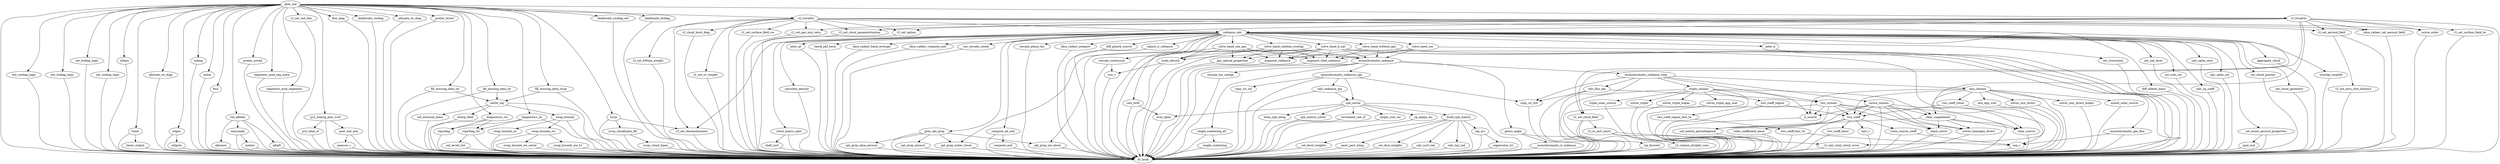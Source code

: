 digraph G {
glue_rad -> dr_hook;
glue_rad -> init_swdiag_logic;
glue_rad -> init_lwdiag_logic;
glue_rad -> set_lwdiag_logic;
glue_rad -> set_swdiag_logic;
glue_rad -> tilepts;
glue_rad -> timer;
glue_rad -> allocate_sw_diag;
glue_rad -> solpos;
glue_rad -> solang;
glue_rad -> solinc;
glue_rad -> ftsa;
glue_rad -> tile_albedo;
glue_rad -> prelim_swrad;
glue_rad -> segments_mod_seg_meta;
glue_rad -> segments_mod_segments;
glue_rad -> r2_set_rad_dim;
glue_rad -> r2_swrad3z;
glue_rad -> fill_missing_data_sw;
glue_rad -> pc2_homog_plus_turb;
glue_rad -> flux_diag;
glue_rad -> diagnostics_sw;
glue_rad -> deallocate_swdiag;
glue_rad -> allocate_lw_diag;
glue_rad -> prelim_lwrad;
glue_rad -> r2_lwrad3z;
glue_rad -> fill_missing_data_lw;
glue_rad -> isccp;
glue_rad -> fill_missing_data_isccp;
glue_rad -> diagnostics_lw;
glue_rad -> deallocate_swdiag_ext;
glue_rad -> deallocate_lwdiag;
init_swdiag_logic -> dr_hook;
init_lwdiag_logic -> dr_hook;
set_lwdiag_logic -> dr_hook;
set_swdiag_logic -> dr_hook;
tilepts -> dr_hook;
timer -> dr_hook;
timer -> timer_output;
timer_output -> dr_hook;
allocate_sw_diag -> dr_hook;
solpos -> dr_hook;
solpos -> orbprm;
orbprm -> dr_hook;
solang -> dr_hook;
solinc -> dr_hook;
ftsa -> dr_hook;
tile_albedo -> dr_hook;
tile_albedo -> albpft;
tile_albedo -> albsnow;
tile_albedo -> canyonalb;
albpft -> dr_hook;
albsnow -> dr_hook;
canyonalb -> dr_hook;
canyonalb -> matinv;
matinv -> dr_hook;
prelim_swrad -> dr_hook;
segments_mod_seg_meta -> dr_hook;
segments_mod_segments -> dr_hook;
r2_set_rad_dim -> dr_hook;
r2_swrad3z -> dr_hook;
r2_swrad3z -> r2_set_690nm_weight;
r2_swrad3z -> r2_set_uv_weight;
r2_swrad3z -> r2_set_option;
r2_swrad3z -> r2_set_surface_field_sw;
r2_swrad3z -> r2_set_gas_mix_ratio;
r2_swrad3z -> r2_set_thermodynamic;
r2_swrad3z -> r2_set_aerosol_field;
r2_swrad3z -> ukca_radaer_set_aerosol_field;
r2_swrad3z -> r2_set_cloud_parametrization;
r2_swrad3z -> r2_set_cloud_field;
r2_swrad3z -> r2_cloud_level_diag;
r2_swrad3z -> mcica_order;
r2_swrad3z -> radiance_calc;
r2_set_690nm_weight -> dr_hook;
r2_set_uv_weight -> dr_hook;
r2_set_option -> dr_hook;
r2_set_surface_field_sw -> dr_hook;
r2_set_gas_mix_ratio -> dr_hook;
r2_set_thermodynamic -> dr_hook;
r2_set_aerosol_field -> dr_hook;
r2_set_aerosol_field -> r2_set_aero_clim_hadcm3;
r2_set_aero_clim_hadcm3 -> dr_hook;
ukca_radaer_set_aerosol_field -> dr_hook;
r2_set_cloud_parametrization -> dr_hook;
r2_set_cloud_field -> dr_hook;
r2_set_cloud_field -> lsp_focwwil;
r2_set_cloud_field -> r2_re_mrf_umist;
lsp_focwwil -> dr_hook;
r2_re_mrf_umist -> dr_hook;
r2_re_mrf_umist -> r2_calc_total_cloud_cover;
r2_re_mrf_umist -> r2_column_droplet_conc;
r2_calc_total_cloud_cover -> dr_hook;
r2_column_droplet_conc -> dr_hook;
r2_cloud_level_diag -> dr_hook;
mcica_order -> dr_hook;
radiance_calc -> dr_hook;
radiance_calc -> set_truncation;
radiance_calc -> sol_scat_cos;
radiance_calc -> calc_cg_coeff;
radiance_calc -> calc_uplm_zero;
radiance_calc -> calc_uplm_sol;
radiance_calc -> calc_brdf;
radiance_calc -> diff_albedo_basis;
radiance_calc -> set_rad_layer;
radiance_calc -> set_moist_aerosol_properties;
radiance_calc -> set_cloud_pointer;
radiance_calc -> set_cloud_geometry;
radiance_calc -> aggregate_cloud;
radiance_calc -> overlap_coupled;
radiance_calc -> cloud_maxcs_split;
radiance_calc -> calculate_density;
radiance_calc -> inter_pt;
radiance_calc -> check_phf_term;
radiance_calc -> compute_all_aod;
radiance_calc -> ukca_radaer_prepare;
radiance_calc -> ukca_radaer_band_average;
radiance_calc -> ukca_radaer_compute_aod;
radiance_calc -> scale_absorb;
radiance_calc -> ses_rescale_contm;
radiance_calc -> rescale_continuum;
radiance_calc -> grey_opt_prop;
radiance_calc -> rescale_phase_fnc;
radiance_calc -> inter_k;
radiance_calc -> diff_planck_source;
radiance_calc -> solve_band_without_gas;
radiance_calc -> solve_band_one_gas;
radiance_calc -> solve_band_random_overlap;
radiance_calc -> solve_band_k_eqv;
radiance_calc -> solve_band_ses;
radiance_calc -> adjust_ir_radiance;
set_truncation -> dr_hook;
sol_scat_cos -> dr_hook;
calc_cg_coeff -> dr_hook;
calc_uplm_zero -> dr_hook;
calc_uplm_sol -> dr_hook;
calc_brdf -> dr_hook;
calc_brdf -> eval_uplm;
eval_uplm -> dr_hook;
diff_albedo_basis -> dr_hook;
set_rad_layer -> dr_hook;
set_moist_aerosol_properties -> dr_hook;
set_moist_aerosol_properties -> qsat_wat;
qsat_wat -> dr_hook;
set_cloud_pointer -> dr_hook;
set_cloud_geometry -> dr_hook;
aggregate_cloud -> dr_hook;
overlap_coupled -> dr_hook;
cloud_maxcs_split -> dr_hook;
cloud_maxcs_split -> shell_sort;
shell_sort -> dr_hook;
calculate_density -> dr_hook;
inter_pt -> dr_hook;
check_phf_term -> dr_hook;
compute_all_aod -> dr_hook;
compute_all_aod -> compute_aod;
compute_aod -> dr_hook;
ukca_radaer_prepare -> dr_hook;
ukca_radaer_band_average -> dr_hook;
ukca_radaer_compute_aod -> dr_hook;
scale_absorb -> dr_hook;
scale_absorb -> rtor_v;
rtor_v -> dr_hook;
ses_rescale_contm -> dr_hook;
rescale_continuum -> dr_hook;
rescale_continuum -> rtor_v;
grey_opt_prop -> dr_hook;
grey_opt_prop -> opt_prop_aerosol;
grey_opt_prop -> opt_prop_ukca_aerosol;
grey_opt_prop -> opt_prop_water_cloud;
grey_opt_prop -> opt_prop_ice_cloud;
opt_prop_aerosol -> dr_hook;
opt_prop_ukca_aerosol -> dr_hook;
opt_prop_water_cloud -> dr_hook;
opt_prop_ice_cloud -> dr_hook;
rescale_phase_fnc -> dr_hook;
inter_k -> dr_hook;
diff_planck_source -> dr_hook;
solve_band_without_gas -> dr_hook;
solve_band_without_gas -> monochromatic_radiance;
solve_band_without_gas -> augment_radiance;
solve_band_without_gas -> augment_tiled_radiance;
monochromatic_radiance -> dr_hook;
monochromatic_radiance -> single_scattering_all;
monochromatic_radiance -> rescale_tau_omega;
monochromatic_radiance -> monochromatic_radiance_tseq;
monochromatic_radiance -> monochromatic_radiance_sph;
monochromatic_radiance -> gauss_angle;
single_scattering_all -> dr_hook;
single_scattering_all -> single_scattering;
single_scattering -> dr_hook;
rescale_tau_omega -> dr_hook;
monochromatic_radiance_tseq -> dr_hook;
monochromatic_radiance_tseq -> copy_clr_full;
monochromatic_radiance_tseq -> two_stream;
monochromatic_radiance_tseq -> mcica_column;
monochromatic_radiance_tseq -> mix_column;
monochromatic_radiance_tseq -> triple_column;
monochromatic_radiance_tseq -> calc_flux_ipa;
copy_clr_full -> dr_hook;
two_stream -> dr_hook;
two_stream -> two_coeff;
two_stream -> solar_source;
two_stream -> ir_source;
two_stream -> set_matrix_pentadiagonal;
two_stream -> band_solver;
two_stream -> solver_homogen_direct;
two_coeff -> dr_hook;
two_coeff -> two_coeff_basic;
two_coeff -> sqrt_v;
two_coeff -> solar_coefficient_basic;
two_coeff -> trans_source_coeff;
two_coeff_basic -> dr_hook;
sqrt_v -> dr_hook;
solar_coefficient_basic -> dr_hook;
trans_source_coeff -> dr_hook;
trans_source_coeff -> exp_v;
exp_v -> dr_hook;
solar_source -> dr_hook;
ir_source -> dr_hook;
set_matrix_pentadiagonal -> dr_hook;
band_solver -> dr_hook;
solver_homogen_direct -> dr_hook;
mcica_column -> dr_hook;
mcica_column -> two_coeff;
mcica_column -> ir_source;
mcica_column -> clear_supplement;
mcica_column -> solar_source;
mcica_column -> solver_homogen_direct;
mcica_column -> set_matrix_pentadiagonal;
mcica_column -> band_solver;
clear_supplement -> dr_hook;
clear_supplement -> solar_source;
clear_supplement -> set_matrix_pentadiagonal;
clear_supplement -> band_solver;
clear_supplement -> solver_homogen_direct;
mix_column -> dr_hook;
mix_column -> two_coeff;
mix_column -> ir_source;
mix_column -> two_coeff_cloud;
mix_column -> mixed_solar_source;
mix_column -> mix_app_scat;
mix_column -> solver_mix_direct;
mix_column -> solver_mix_direct_hogan;
mix_column -> clear_supplement;
two_coeff_cloud -> dr_hook;
two_coeff_cloud -> two_coeff;
mixed_solar_source -> dr_hook;
mix_app_scat -> dr_hook;
solver_mix_direct -> dr_hook;
solver_mix_direct_hogan -> dr_hook;
triple_column -> dr_hook;
triple_column -> two_coeff_region;
triple_column -> two_coeff_region_fast_lw;
triple_column -> ir_source;
triple_column -> triple_solar_source;
triple_column -> solver_triple;
triple_column -> solver_triple_hogan;
triple_column -> solver_triple_app_scat;
triple_column -> clear_supplement;
two_coeff_region -> dr_hook;
two_coeff_region -> two_coeff;
two_coeff_region_fast_lw -> dr_hook;
two_coeff_region_fast_lw -> two_coeff_fast_lw;
two_coeff_fast_lw -> dr_hook;
two_coeff_fast_lw -> exp_v;
triple_solar_source -> dr_hook;
solver_triple -> dr_hook;
solver_triple_hogan -> dr_hook;
solver_triple_app_scat -> dr_hook;
calc_flux_ipa -> dr_hook;
calc_flux_ipa -> two_stream;
calc_flux_ipa -> copy_clr_full;
monochromatic_radiance_sph -> dr_hook;
monochromatic_radiance_sph -> copy_clr_full;
monochromatic_radiance_sph -> copy_clr_sol;
monochromatic_radiance_sph -> sph_solver;
monochromatic_radiance_sph -> calc_radiance_ipa;
copy_clr_sol -> dr_hook;
sph_solver -> dr_hook;
sph_solver -> eval_uplm;
sph_solver -> hemi_sph_integ;
sph_solver -> cg_kappa_ms;
sph_solver -> build_sph_matrix;
sph_solver -> sph_matrix_solver;
sph_solver -> increment_rad_cf;
sph_solver -> single_scat_sol;
hemi_sph_integ -> dr_hook;
cg_kappa_ms -> dr_hook;
build_sph_matrix -> dr_hook;
build_sph_matrix -> eig_sys;
build_sph_matrix -> layer_part_integ;
build_sph_matrix -> set_level_weights;
build_sph_matrix -> set_dirn_weights;
build_sph_matrix -> calc_surf_rad;
build_sph_matrix -> calc_top_rad;
eig_sys -> dr_hook;
eig_sys -> eigenvalue_tri;
eigenvalue_tri -> dr_hook;
layer_part_integ -> dr_hook;
set_level_weights -> dr_hook;
set_dirn_weights -> dr_hook;
calc_surf_rad -> dr_hook;
calc_top_rad -> dr_hook;
sph_matrix_solver -> dr_hook;
increment_rad_cf -> dr_hook;
single_scat_sol -> dr_hook;
calc_radiance_ipa -> dr_hook;
calc_radiance_ipa -> sph_solver;
gauss_angle -> dr_hook;
gauss_angle -> monochromatic_ir_radiance;
monochromatic_ir_radiance -> dr_hook;
augment_radiance -> dr_hook;
augment_tiled_radiance -> dr_hook;
solve_band_one_gas -> dr_hook;
solve_band_one_gas -> scale_absorb;
solve_band_one_gas -> gas_optical_properties;
solve_band_one_gas -> monochromatic_radiance;
solve_band_one_gas -> augment_radiance;
solve_band_one_gas -> augment_tiled_radiance;
gas_optical_properties -> dr_hook;
solve_band_random_overlap -> dr_hook;
solve_band_random_overlap -> scale_absorb;
solve_band_random_overlap -> gas_optical_properties;
solve_band_random_overlap -> monochromatic_radiance;
solve_band_random_overlap -> augment_radiance;
solve_band_random_overlap -> augment_tiled_radiance;
solve_band_k_eqv -> dr_hook;
solve_band_k_eqv -> scale_absorb;
solve_band_k_eqv -> exp_v;
solve_band_k_eqv -> monochromatic_gas_flux;
solve_band_k_eqv -> opt_prop_water_cloud;
solve_band_k_eqv -> opt_prop_ice_cloud;
solve_band_k_eqv -> gas_optical_properties;
solve_band_k_eqv -> monochromatic_radiance;
solve_band_k_eqv -> augment_radiance;
solve_band_k_eqv -> augment_tiled_radiance;
monochromatic_gas_flux -> dr_hook;
monochromatic_gas_flux -> exp_v;
solve_band_ses -> dr_hook;
solve_band_ses -> monochromatic_radiance;
solve_band_ses -> augment_radiance;
solve_band_ses -> augment_tiled_radiance;
adjust_ir_radiance -> dr_hook;
fill_missing_data_sw -> dr_hook;
fill_missing_data_sw -> rad3d_inp;
rad3d_inp -> dr_hook;
rad3d_inp -> swap_bounds;
rad3d_inp -> set_external_halos;
rad3d_inp -> interp_field;
swap_bounds -> dr_hook;
swap_bounds -> swap_bounds_ew;
swap_bounds -> swap_bounds_ns;
swap_bounds_ew -> dr_hook;
swap_bounds_ew -> swap_bounds_ew_serial;
swap_bounds_ew -> swap_bounds_ew_h1;
swap_bounds_ew_serial -> dr_hook;
swap_bounds_ew_h1 -> dr_hook;
swap_bounds_ns -> dr_hook;
set_external_halos -> dr_hook;
interp_field -> dr_hook;
pc2_homog_plus_turb -> dr_hook;
pc2_homog_plus_turb -> qsat_wat_mix;
pc2_homog_plus_turb -> pc2_total_cf;
qsat_wat_mix -> dr_hook;
qsat_wat_mix -> oneover_v;
oneover_v -> dr_hook;
pc2_total_cf -> dr_hook;
flux_diag -> dr_hook;
diagnostics_sw -> dr_hook;
diagnostics_sw -> copydiag_3d;
diagnostics_sw -> copydiag;
copydiag_3d -> dr_hook;
copydiag_3d -> set_levels_list;
set_levels_list -> dr_hook;
copydiag -> dr_hook;
deallocate_swdiag -> dr_hook;
allocate_lw_diag -> dr_hook;
prelim_lwrad -> dr_hook;
r2_lwrad3z -> dr_hook;
r2_lwrad3z -> r2_set_option;
r2_lwrad3z -> r2_set_gas_mix_ratio;
r2_lwrad3z -> r2_set_thermodynamic;
r2_lwrad3z -> r2_set_aerosol_field;
r2_lwrad3z -> ukca_radaer_set_aerosol_field;
r2_lwrad3z -> r2_set_cloud_parametrization;
r2_lwrad3z -> r2_set_cloud_field;
r2_lwrad3z -> mcica_order;
r2_lwrad3z -> r2_set_surface_field_lw;
r2_lwrad3z -> radiance_calc;
r2_lwrad3z -> r2_calc_total_cloud_cover;
r2_set_surface_field_lw -> dr_hook;
fill_missing_data_lw -> dr_hook;
fill_missing_data_lw -> rad3d_inp;
isccp -> dr_hook;
isccp -> r2_set_thermodynamic;
isccp -> isccp_cloudtypes_fld;
isccp_cloudtypes_fld -> dr_hook;
isccp_cloudtypes_fld -> isccp_cloud_types;
isccp_cloud_types -> dr_hook;
fill_missing_data_isccp -> dr_hook;
fill_missing_data_isccp -> rad3d_inp;
diagnostics_lw -> dr_hook;
diagnostics_lw -> copydiag_3d;
diagnostics_lw -> copydiag;
deallocate_swdiag_ext -> dr_hook;
deallocate_lwdiag -> dr_hook;
}
